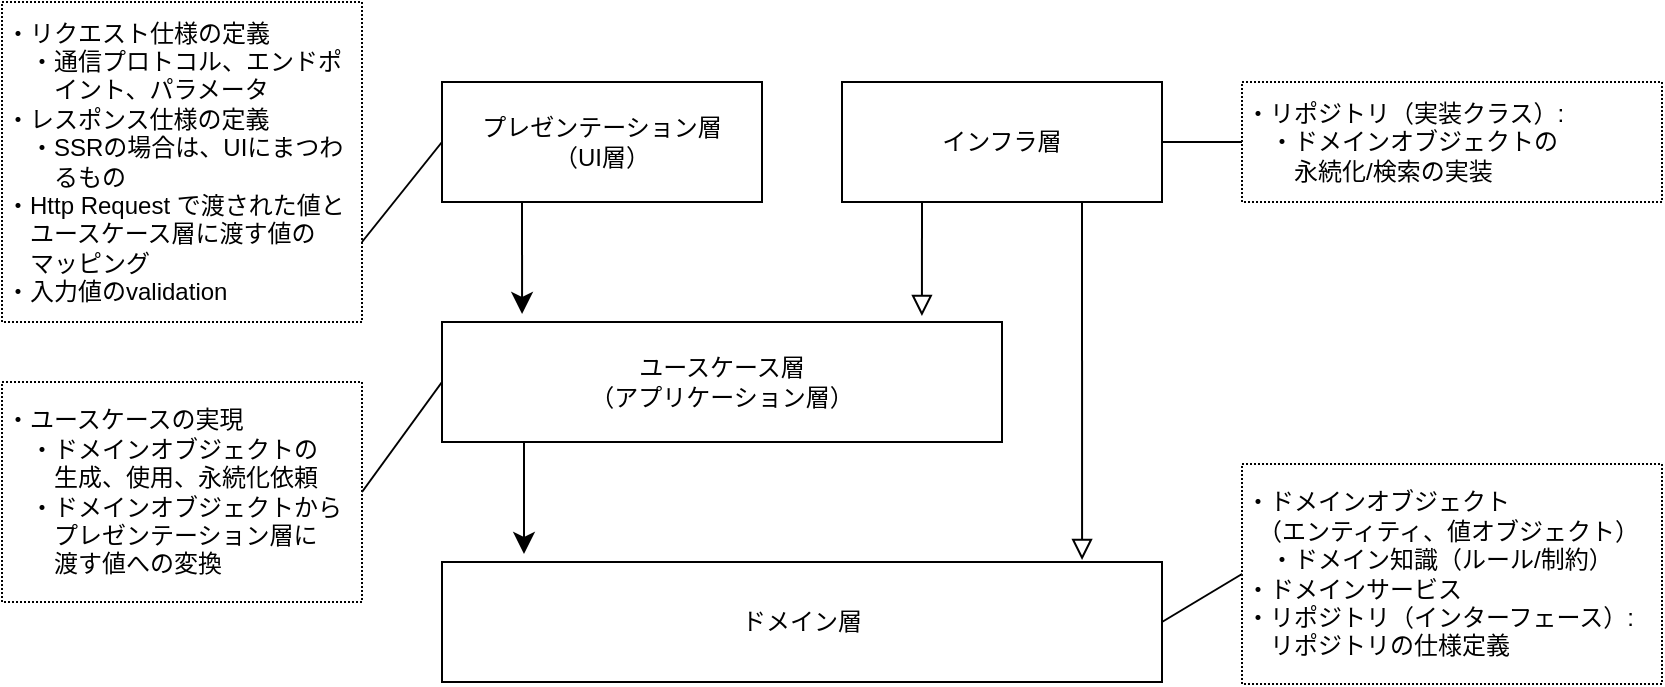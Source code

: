 <mxfile version="12.2.4" pages="1"><diagram id="YvEYEflYp4SwjLcsFT0W" name="Page-1"><mxGraphModel dx="1651" dy="604" grid="1" gridSize="10" guides="1" tooltips="1" connect="1" arrows="1" fold="1" page="1" pageScale="1" pageWidth="827" pageHeight="1169" math="0" shadow="0"><root><mxCell id="0"/><mxCell id="1" parent="0"/><mxCell id="6" style="edgeStyle=orthogonalEdgeStyle;rounded=0;orthogonalLoop=1;jettySize=auto;html=1;exitX=0.25;exitY=1;exitDx=0;exitDy=0;entryX=0.143;entryY=-0.067;entryDx=0;entryDy=0;entryPerimeter=0;endSize=8;startSize=8;" parent="1" source="2" target="4" edge="1"><mxGeometry relative="1" as="geometry"/></mxCell><mxCell id="2" value="プレゼンテーション層&lt;br&gt;（UI層）" style="rounded=0;whiteSpace=wrap;html=1;" parent="1" vertex="1"><mxGeometry x="280" y="200" width="160" height="60" as="geometry"/></mxCell><mxCell id="8" style="edgeStyle=orthogonalEdgeStyle;orthogonalLoop=1;jettySize=auto;html=1;exitX=0.25;exitY=1;exitDx=0;exitDy=0;entryX=0.857;entryY=-0.05;entryDx=0;entryDy=0;entryPerimeter=0;rounded=0;endArrow=block;endFill=0;endSize=8;" parent="1" source="3" target="4" edge="1"><mxGeometry relative="1" as="geometry"/></mxCell><mxCell id="10" style="edgeStyle=orthogonalEdgeStyle;rounded=0;orthogonalLoop=1;jettySize=auto;html=1;exitX=0.75;exitY=1;exitDx=0;exitDy=0;entryX=0.889;entryY=-0.017;entryDx=0;entryDy=0;entryPerimeter=0;startSize=8;endArrow=block;endFill=0;endSize=8;" parent="1" source="3" target="5" edge="1"><mxGeometry relative="1" as="geometry"/></mxCell><mxCell id="3" value="インフラ層" style="rounded=0;whiteSpace=wrap;html=1;" parent="1" vertex="1"><mxGeometry x="480" y="200" width="160" height="60" as="geometry"/></mxCell><mxCell id="4" value="ユースケース層&lt;br&gt;（アプリケーション層）" style="rounded=0;whiteSpace=wrap;html=1;" parent="1" vertex="1"><mxGeometry x="280" y="320" width="280" height="60" as="geometry"/></mxCell><mxCell id="5" value="ドメイン層" style="rounded=0;whiteSpace=wrap;html=1;" parent="1" vertex="1"><mxGeometry x="280" y="440" width="360" height="60" as="geometry"/></mxCell><mxCell id="7" style="edgeStyle=orthogonalEdgeStyle;rounded=0;orthogonalLoop=1;jettySize=auto;html=1;exitX=0.25;exitY=1;exitDx=0;exitDy=0;entryX=0.143;entryY=-0.067;entryDx=0;entryDy=0;entryPerimeter=0;endSize=8;startSize=8;" parent="1" edge="1"><mxGeometry relative="1" as="geometry"><mxPoint x="321" y="380" as="sourcePoint"/><mxPoint x="321" y="436" as="targetPoint"/></mxGeometry></mxCell><mxCell id="18" value="&lt;span&gt;・リクエスト仕様の定義&lt;br&gt;　・通信プロトコル、エンドポ&lt;br&gt;　　イント、パラメータ&lt;br&gt;・レスポンス仕様の定義&lt;br&gt;&lt;/span&gt;　・SSRの場合は、UIにまつわ&lt;br&gt;　　るもの&lt;br&gt;&lt;span&gt;・Http Request で渡された値と&lt;br&gt;　ユースケース層に渡す値の&lt;br&gt;　マッピング&lt;/span&gt;&lt;br&gt;&lt;span&gt;・入力値のvalidation&lt;/span&gt;" style="rounded=0;whiteSpace=wrap;html=1;dashed=1;align=left;dashPattern=1 1;" parent="1" vertex="1"><mxGeometry x="60" y="160" width="180" height="160" as="geometry"/></mxCell><mxCell id="19" value="・リポジトリ（実装クラス）:&lt;br&gt;　・ドメインオブジェクトの&lt;br&gt;　　永続化/検索の実装" style="rounded=0;whiteSpace=wrap;html=1;dashed=1;align=left;dashPattern=1 1;" parent="1" vertex="1"><mxGeometry x="680" y="200" width="210" height="60" as="geometry"/></mxCell><mxCell id="23" value="&lt;span&gt;・ユースケースの実現&lt;/span&gt;&lt;br&gt;&lt;span&gt;　・ドメインオブジェクトの&lt;br&gt;　　生成、使用、永続化依頼&lt;br&gt;　・ドメインオブジェクトから&lt;br&gt;　　プレゼンテーション層に&lt;br&gt;　　渡す値への変換&lt;br&gt;&lt;/span&gt;" style="rounded=0;whiteSpace=wrap;html=1;dashed=1;align=left;dashPattern=1 1;" parent="1" vertex="1"><mxGeometry x="60" y="350" width="180" height="110" as="geometry"/></mxCell><mxCell id="25" value="&lt;span&gt;・ドメインオブジェクト&lt;br&gt;&lt;/span&gt;&lt;span&gt;　（エンティティ、値オブジェクト）&lt;br&gt;　・ドメイン知識（ルール/制約）&lt;br&gt;・ドメインサービス&lt;br&gt;・リポジトリ（インターフェース）:&lt;br&gt;　リポジトリの仕様定義&lt;br&gt;&lt;/span&gt;" style="rounded=0;whiteSpace=wrap;html=1;dashed=1;align=left;dashPattern=1 1;" parent="1" vertex="1"><mxGeometry x="680" y="391" width="210" height="110" as="geometry"/></mxCell><mxCell id="41" value="" style="endArrow=none;html=1;exitX=1;exitY=0.75;exitDx=0;exitDy=0;entryX=0;entryY=0.5;entryDx=0;entryDy=0;" parent="1" source="18" target="2" edge="1"><mxGeometry width="50" height="50" relative="1" as="geometry"><mxPoint x="250" y="310" as="sourcePoint"/><mxPoint x="300" y="260" as="targetPoint"/></mxGeometry></mxCell><mxCell id="42" value="" style="endArrow=none;html=1;exitX=1;exitY=0.5;exitDx=0;exitDy=0;entryX=0;entryY=0.5;entryDx=0;entryDy=0;" parent="1" source="23" target="4" edge="1"><mxGeometry width="50" height="50" relative="1" as="geometry"><mxPoint x="250" y="290" as="sourcePoint"/><mxPoint x="290" y="240" as="targetPoint"/></mxGeometry></mxCell><mxCell id="43" value="" style="endArrow=none;html=1;exitX=1;exitY=0.5;exitDx=0;exitDy=0;entryX=0;entryY=0.5;entryDx=0;entryDy=0;" parent="1" source="5" target="25" edge="1"><mxGeometry width="50" height="50" relative="1" as="geometry"><mxPoint x="690" y="405" as="sourcePoint"/><mxPoint x="730" y="350" as="targetPoint"/></mxGeometry></mxCell><mxCell id="44" value="" style="endArrow=none;html=1;exitX=1;exitY=0.5;exitDx=0;exitDy=0;entryX=0;entryY=0.5;entryDx=0;entryDy=0;" parent="1" source="3" target="19" edge="1"><mxGeometry width="50" height="50" relative="1" as="geometry"><mxPoint x="650" y="480" as="sourcePoint"/><mxPoint x="690" y="456" as="targetPoint"/></mxGeometry></mxCell></root></mxGraphModel></diagram></mxfile>

